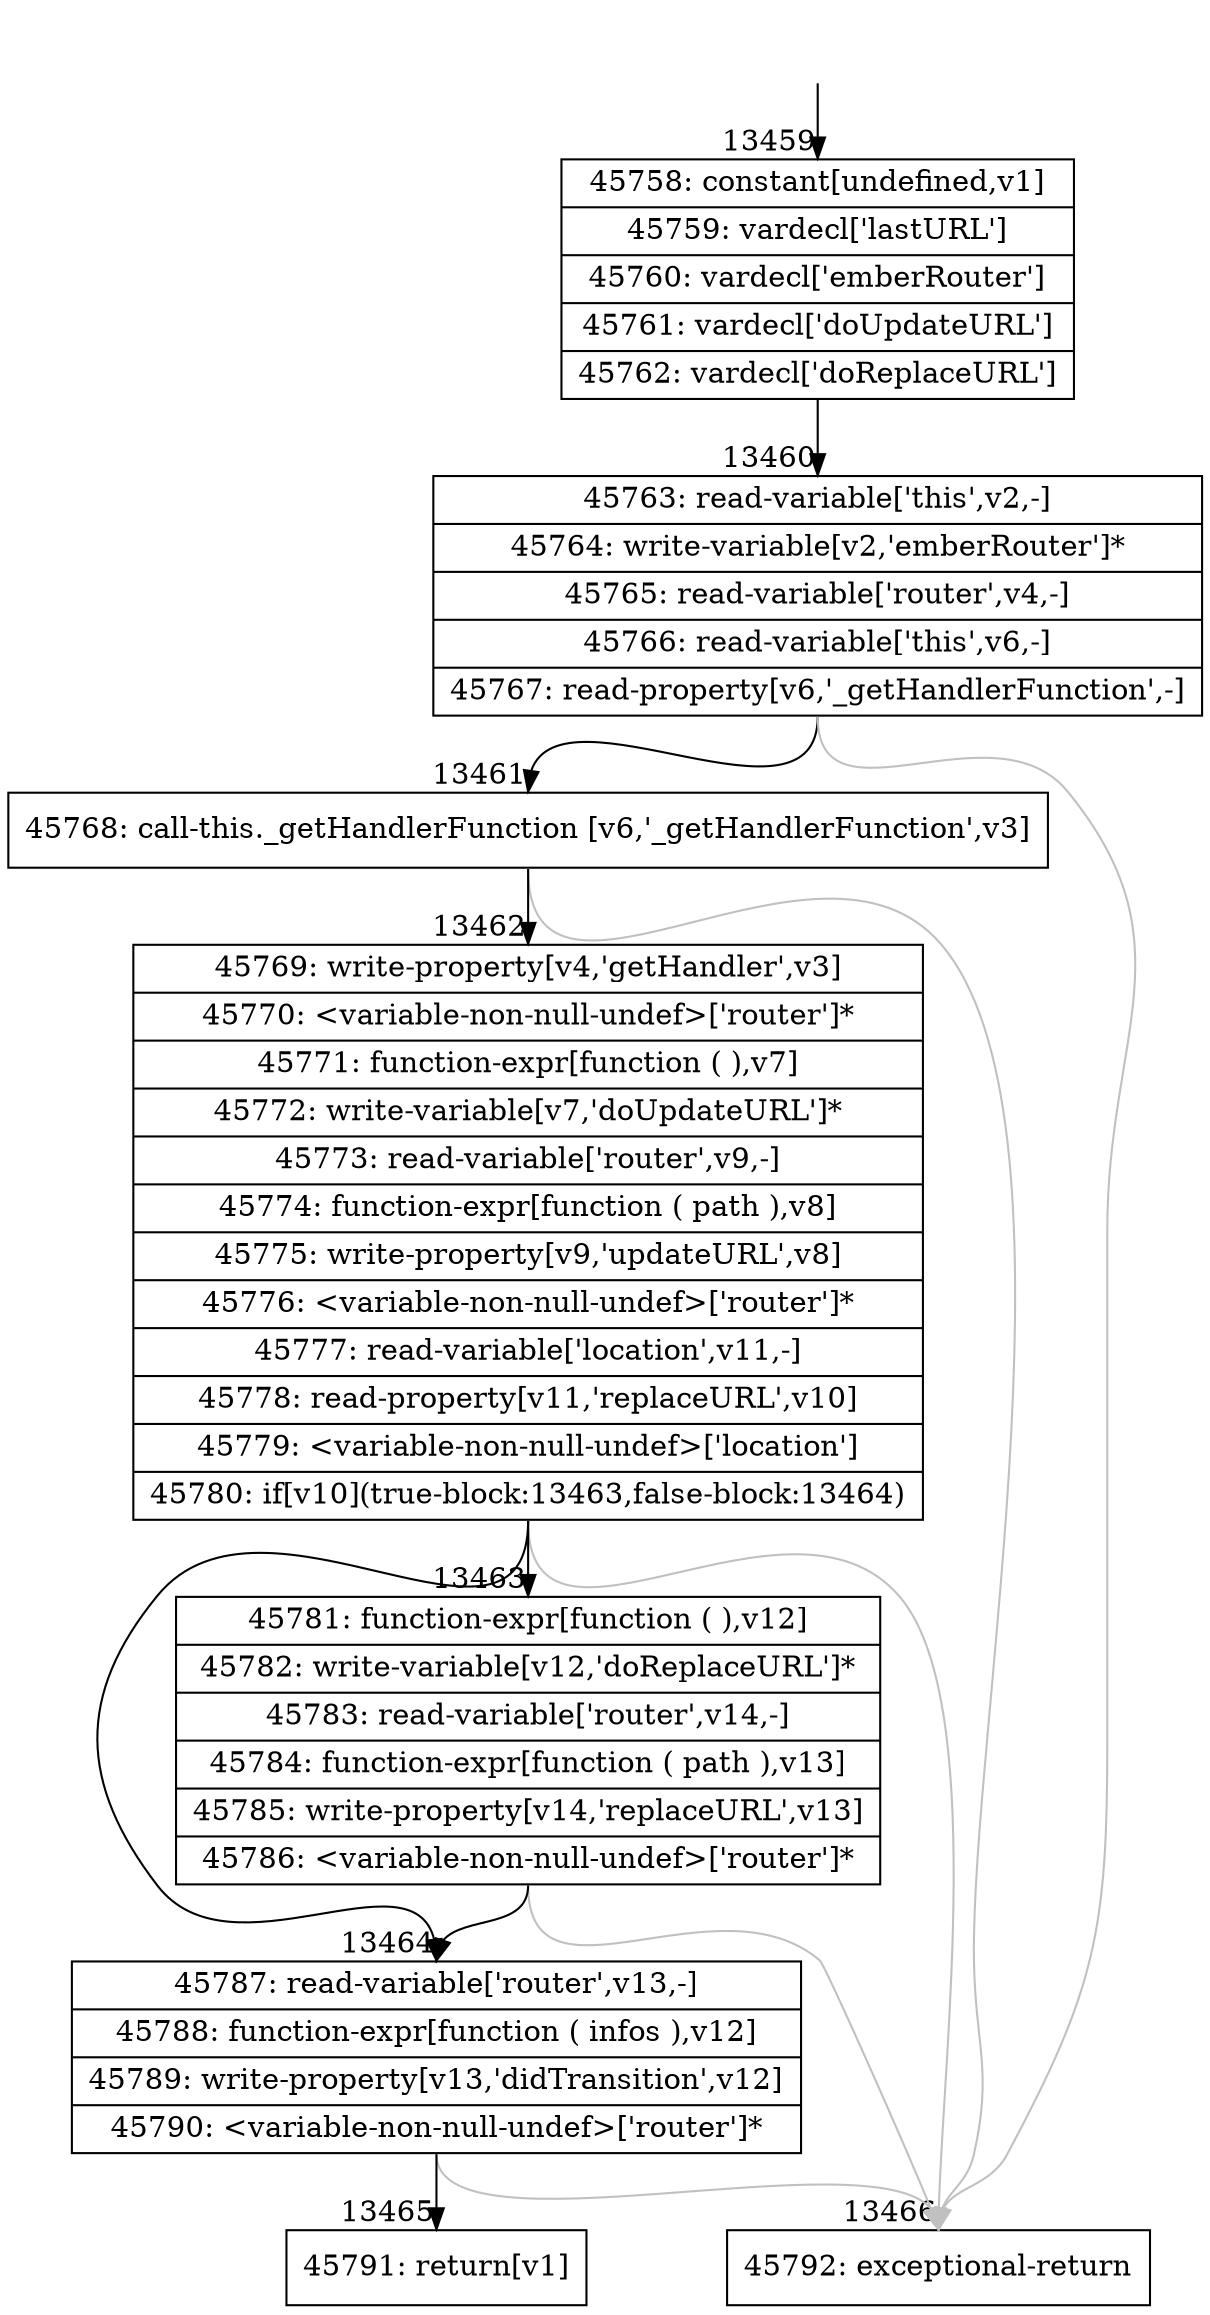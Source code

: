digraph {
rankdir="TD"
BB_entry1110[shape=none,label=""];
BB_entry1110 -> BB13459 [tailport=s, headport=n, headlabel="    13459"]
BB13459 [shape=record label="{45758: constant[undefined,v1]|45759: vardecl['lastURL']|45760: vardecl['emberRouter']|45761: vardecl['doUpdateURL']|45762: vardecl['doReplaceURL']}" ] 
BB13459 -> BB13460 [tailport=s, headport=n, headlabel="      13460"]
BB13460 [shape=record label="{45763: read-variable['this',v2,-]|45764: write-variable[v2,'emberRouter']*|45765: read-variable['router',v4,-]|45766: read-variable['this',v6,-]|45767: read-property[v6,'_getHandlerFunction',-]}" ] 
BB13460 -> BB13461 [tailport=s, headport=n, headlabel="      13461"]
BB13460 -> BB13466 [tailport=s, headport=n, color=gray, headlabel="      13466"]
BB13461 [shape=record label="{45768: call-this._getHandlerFunction [v6,'_getHandlerFunction',v3]}" ] 
BB13461 -> BB13462 [tailport=s, headport=n, headlabel="      13462"]
BB13461 -> BB13466 [tailport=s, headport=n, color=gray]
BB13462 [shape=record label="{45769: write-property[v4,'getHandler',v3]|45770: \<variable-non-null-undef\>['router']*|45771: function-expr[function ( ),v7]|45772: write-variable[v7,'doUpdateURL']*|45773: read-variable['router',v9,-]|45774: function-expr[function ( path ),v8]|45775: write-property[v9,'updateURL',v8]|45776: \<variable-non-null-undef\>['router']*|45777: read-variable['location',v11,-]|45778: read-property[v11,'replaceURL',v10]|45779: \<variable-non-null-undef\>['location']|45780: if[v10](true-block:13463,false-block:13464)}" ] 
BB13462 -> BB13463 [tailport=s, headport=n, headlabel="      13463"]
BB13462 -> BB13464 [tailport=s, headport=n, headlabel="      13464"]
BB13462 -> BB13466 [tailport=s, headport=n, color=gray]
BB13463 [shape=record label="{45781: function-expr[function ( ),v12]|45782: write-variable[v12,'doReplaceURL']*|45783: read-variable['router',v14,-]|45784: function-expr[function ( path ),v13]|45785: write-property[v14,'replaceURL',v13]|45786: \<variable-non-null-undef\>['router']*}" ] 
BB13463 -> BB13464 [tailport=s, headport=n]
BB13463 -> BB13466 [tailport=s, headport=n, color=gray]
BB13464 [shape=record label="{45787: read-variable['router',v13,-]|45788: function-expr[function ( infos ),v12]|45789: write-property[v13,'didTransition',v12]|45790: \<variable-non-null-undef\>['router']*}" ] 
BB13464 -> BB13465 [tailport=s, headport=n, headlabel="      13465"]
BB13464 -> BB13466 [tailport=s, headport=n, color=gray]
BB13465 [shape=record label="{45791: return[v1]}" ] 
BB13466 [shape=record label="{45792: exceptional-return}" ] 
//#$~ 25136
}
